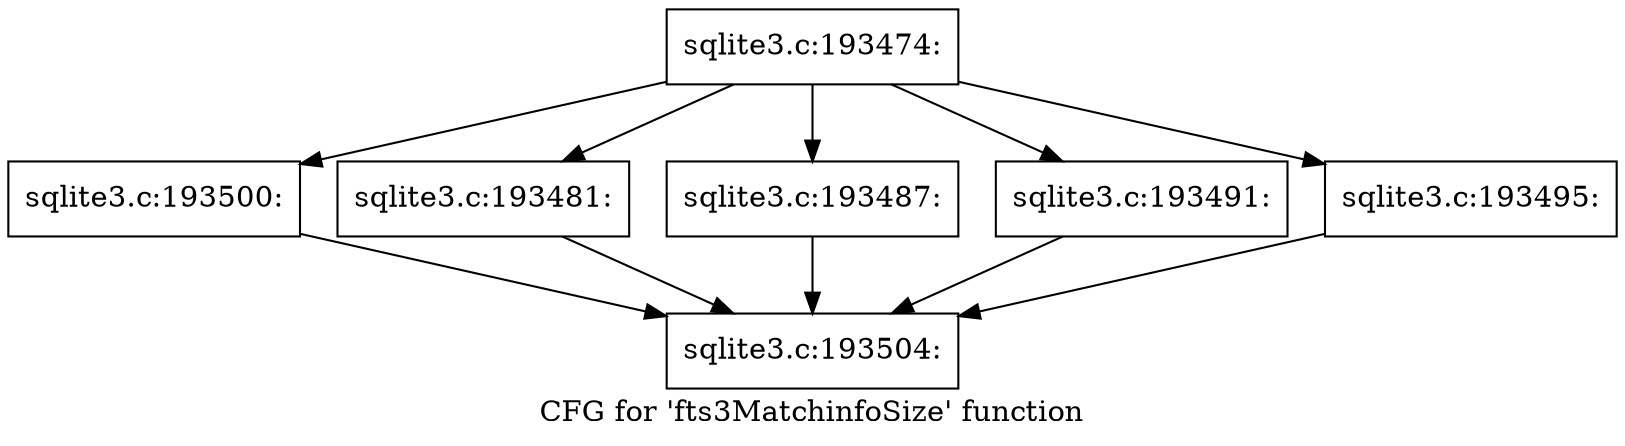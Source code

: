 digraph "CFG for 'fts3MatchinfoSize' function" {
	label="CFG for 'fts3MatchinfoSize' function";

	Node0x55c0fb340840 [shape=record,label="{sqlite3.c:193474:}"];
	Node0x55c0fb340840 -> Node0x55c0fb3460a0;
	Node0x55c0fb340840 -> Node0x55c0fb346480;
	Node0x55c0fb340840 -> Node0x55c0fb346690;
	Node0x55c0fb340840 -> Node0x55c0fb346ae0;
	Node0x55c0fb340840 -> Node0x55c0fb3471f0;
	Node0x55c0fb346480 [shape=record,label="{sqlite3.c:193481:}"];
	Node0x55c0fb346480 -> Node0x55c0fb344630;
	Node0x55c0fb346690 [shape=record,label="{sqlite3.c:193487:}"];
	Node0x55c0fb346690 -> Node0x55c0fb344630;
	Node0x55c0fb346ae0 [shape=record,label="{sqlite3.c:193491:}"];
	Node0x55c0fb346ae0 -> Node0x55c0fb344630;
	Node0x55c0fb3471f0 [shape=record,label="{sqlite3.c:193495:}"];
	Node0x55c0fb3471f0 -> Node0x55c0fb344630;
	Node0x55c0fb3460a0 [shape=record,label="{sqlite3.c:193500:}"];
	Node0x55c0fb3460a0 -> Node0x55c0fb344630;
	Node0x55c0fb344630 [shape=record,label="{sqlite3.c:193504:}"];
}
